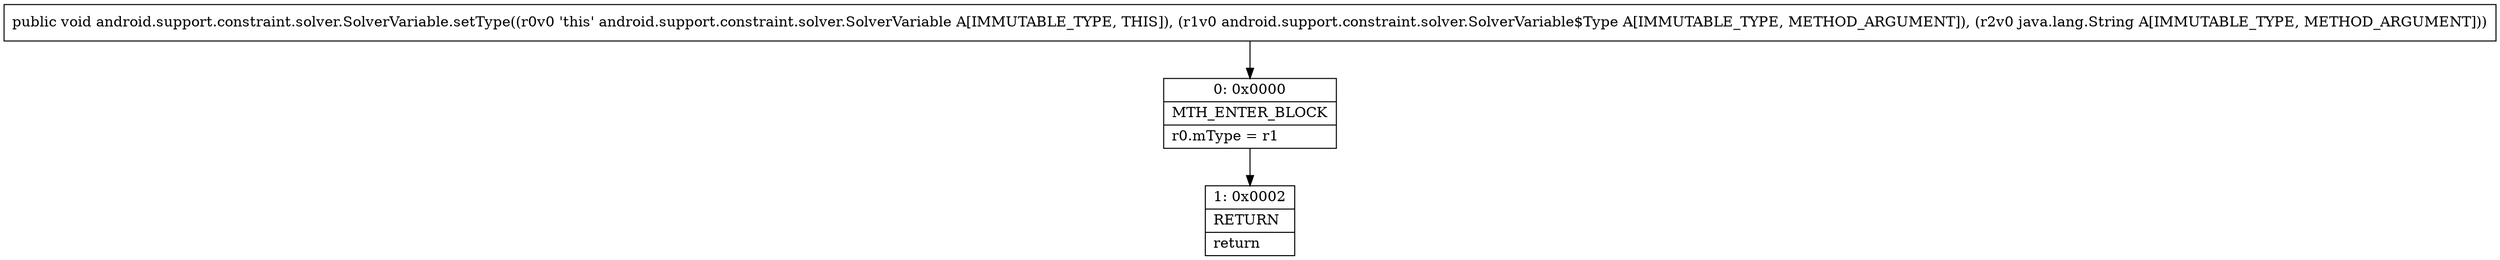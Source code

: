 digraph "CFG forandroid.support.constraint.solver.SolverVariable.setType(Landroid\/support\/constraint\/solver\/SolverVariable$Type;Ljava\/lang\/String;)V" {
Node_0 [shape=record,label="{0\:\ 0x0000|MTH_ENTER_BLOCK\l|r0.mType = r1\l}"];
Node_1 [shape=record,label="{1\:\ 0x0002|RETURN\l|return\l}"];
MethodNode[shape=record,label="{public void android.support.constraint.solver.SolverVariable.setType((r0v0 'this' android.support.constraint.solver.SolverVariable A[IMMUTABLE_TYPE, THIS]), (r1v0 android.support.constraint.solver.SolverVariable$Type A[IMMUTABLE_TYPE, METHOD_ARGUMENT]), (r2v0 java.lang.String A[IMMUTABLE_TYPE, METHOD_ARGUMENT])) }"];
MethodNode -> Node_0;
Node_0 -> Node_1;
}

